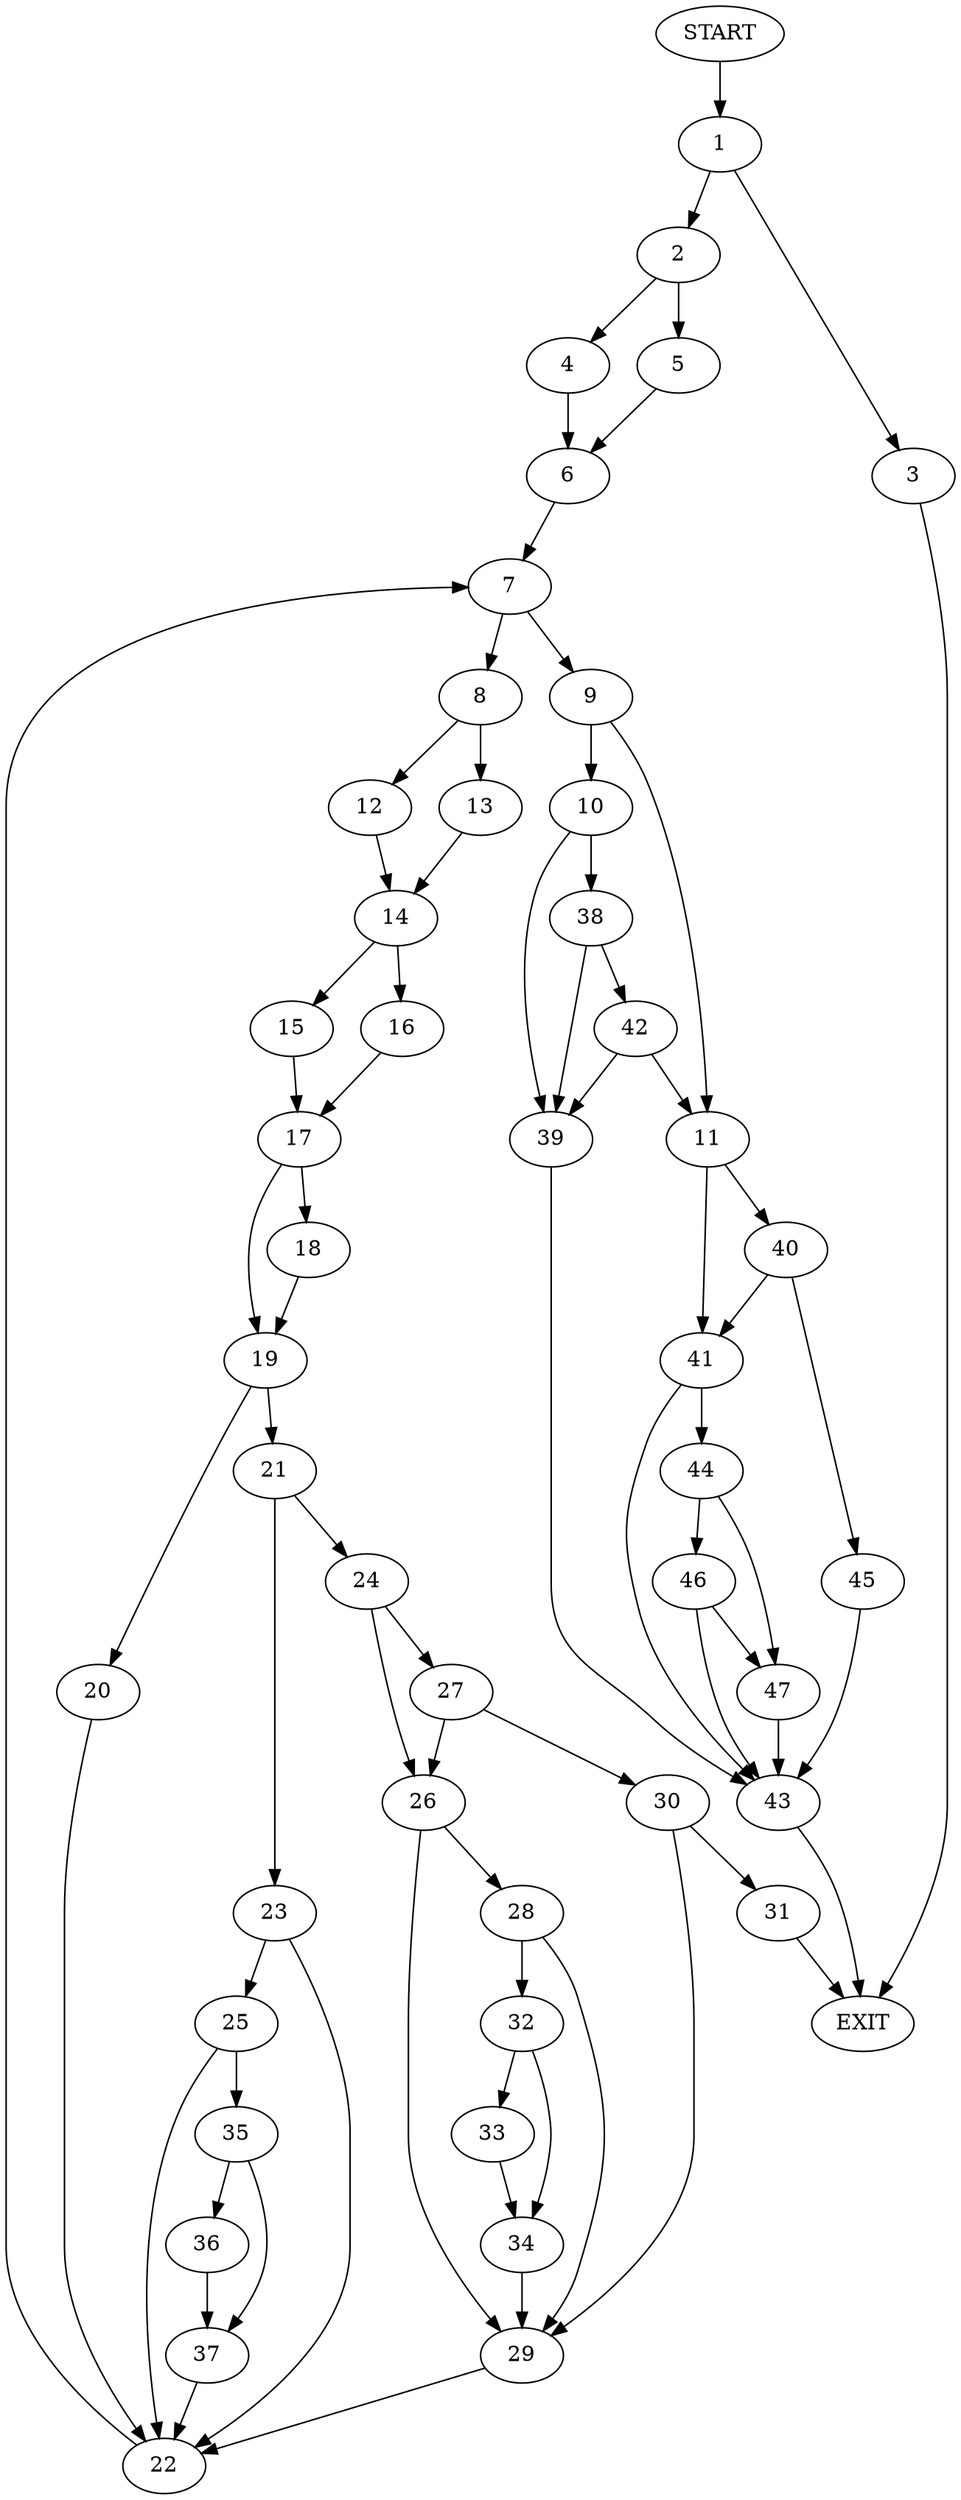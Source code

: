 digraph {
0 [label="START"]
48 [label="EXIT"]
0 -> 1
1 -> 2
1 -> 3
2 -> 4
2 -> 5
3 -> 48
5 -> 6
4 -> 6
6 -> 7
7 -> 8
7 -> 9
9 -> 10
9 -> 11
8 -> 12
8 -> 13
13 -> 14
12 -> 14
14 -> 15
14 -> 16
15 -> 17
16 -> 17
17 -> 18
17 -> 19
18 -> 19
19 -> 20
19 -> 21
20 -> 22
21 -> 23
21 -> 24
22 -> 7
23 -> 22
23 -> 25
24 -> 26
24 -> 27
26 -> 28
26 -> 29
27 -> 30
27 -> 26
30 -> 31
30 -> 29
29 -> 22
31 -> 48
28 -> 32
28 -> 29
32 -> 33
32 -> 34
33 -> 34
34 -> 29
25 -> 22
25 -> 35
35 -> 36
35 -> 37
36 -> 37
37 -> 22
10 -> 38
10 -> 39
11 -> 40
11 -> 41
38 -> 42
38 -> 39
39 -> 43
42 -> 39
42 -> 11
43 -> 48
41 -> 44
41 -> 43
40 -> 45
40 -> 41
45 -> 43
44 -> 46
44 -> 47
47 -> 43
46 -> 47
46 -> 43
}
